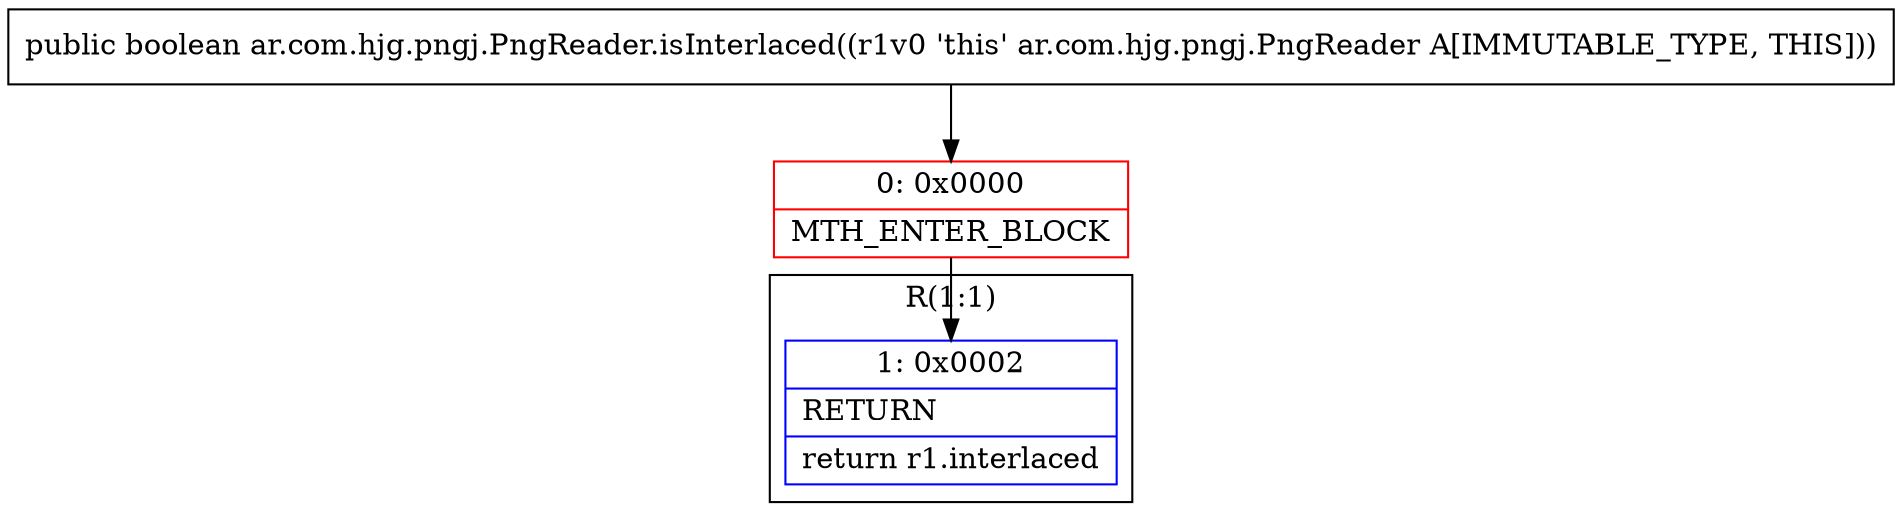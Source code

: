 digraph "CFG forar.com.hjg.pngj.PngReader.isInterlaced()Z" {
subgraph cluster_Region_928837680 {
label = "R(1:1)";
node [shape=record,color=blue];
Node_1 [shape=record,label="{1\:\ 0x0002|RETURN\l|return r1.interlaced\l}"];
}
Node_0 [shape=record,color=red,label="{0\:\ 0x0000|MTH_ENTER_BLOCK\l}"];
MethodNode[shape=record,label="{public boolean ar.com.hjg.pngj.PngReader.isInterlaced((r1v0 'this' ar.com.hjg.pngj.PngReader A[IMMUTABLE_TYPE, THIS])) }"];
MethodNode -> Node_0;
Node_0 -> Node_1;
}

